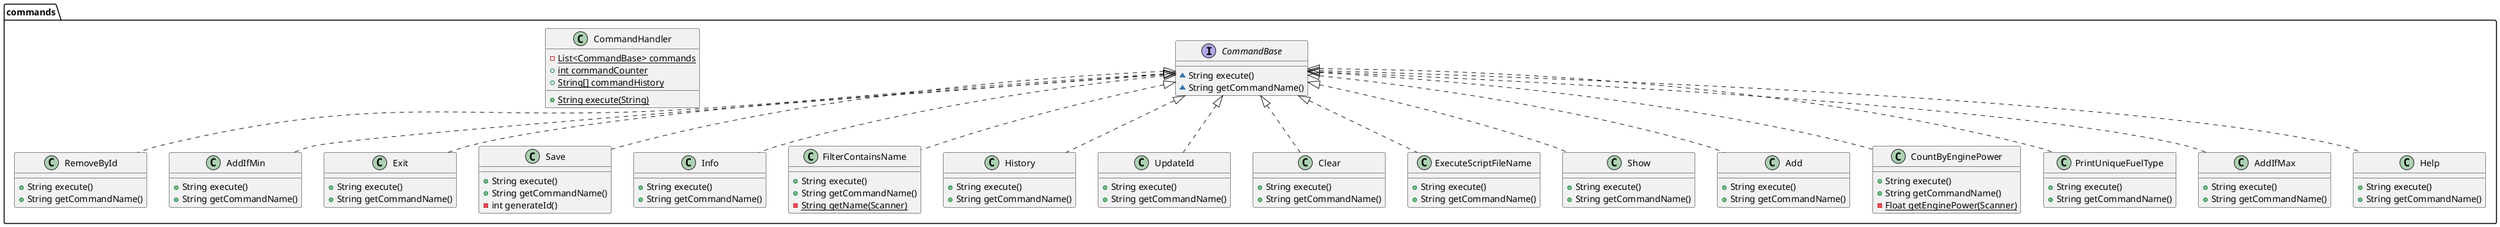 @startuml
class commands.RemoveById {
+ String execute()
+ String getCommandName()
}
class commands.AddIfMin {
+ String execute()
+ String getCommandName()
}
class commands.Exit {
+ String execute()
+ String getCommandName()
}
class commands.Save {
+ String execute()
+ String getCommandName()
- int generateId()
}
class commands.Info {
+ String execute()
+ String getCommandName()
}
class commands.FilterContainsName {
+ String execute()
+ String getCommandName()
- {static} String getName(Scanner)
}
class commands.History {
+ String execute()
+ String getCommandName()
}
interface commands.CommandBase {
~ String execute()
~ String getCommandName()
}
class commands.UpdateId {
+ String execute()
+ String getCommandName()
}
class commands.Clear {
+ String execute()
+ String getCommandName()
}
class commands.ExecuteScriptFileName {
+ String execute()
+ String getCommandName()
}
class commands.Show {
+ String execute()
+ String getCommandName()
}
class commands.Add {
+ String execute()
+ String getCommandName()
}
class commands.CountByEnginePower {
+ String execute()
+ String getCommandName()
- {static} Float getEnginePower(Scanner)
}
class commands.PrintUniqueFuelType {
+ String execute()
+ String getCommandName()
}
class commands.AddIfMax {
+ String execute()
+ String getCommandName()
}
class commands.Help {
+ String execute()
+ String getCommandName()
}
class commands.CommandHandler {
- {static} List<CommandBase> commands
+ {static} int commandCounter
+ {static} String[] commandHistory
+ {static} String execute(String)
}


commands.CommandBase <|.. commands.RemoveById
commands.CommandBase <|.. commands.AddIfMin
commands.CommandBase <|.. commands.Exit
commands.CommandBase <|.. commands.Save
commands.CommandBase <|.. commands.Info
commands.CommandBase <|.. commands.FilterContainsName
commands.CommandBase <|.. commands.History
commands.CommandBase <|.. commands.UpdateId
commands.CommandBase <|.. commands.Clear
commands.CommandBase <|.. commands.ExecuteScriptFileName
commands.CommandBase <|.. commands.Show
commands.CommandBase <|.. commands.Add
commands.CommandBase <|.. commands.CountByEnginePower
commands.CommandBase <|.. commands.PrintUniqueFuelType
commands.CommandBase <|.. commands.AddIfMax
commands.CommandBase <|.. commands.Help
@enduml